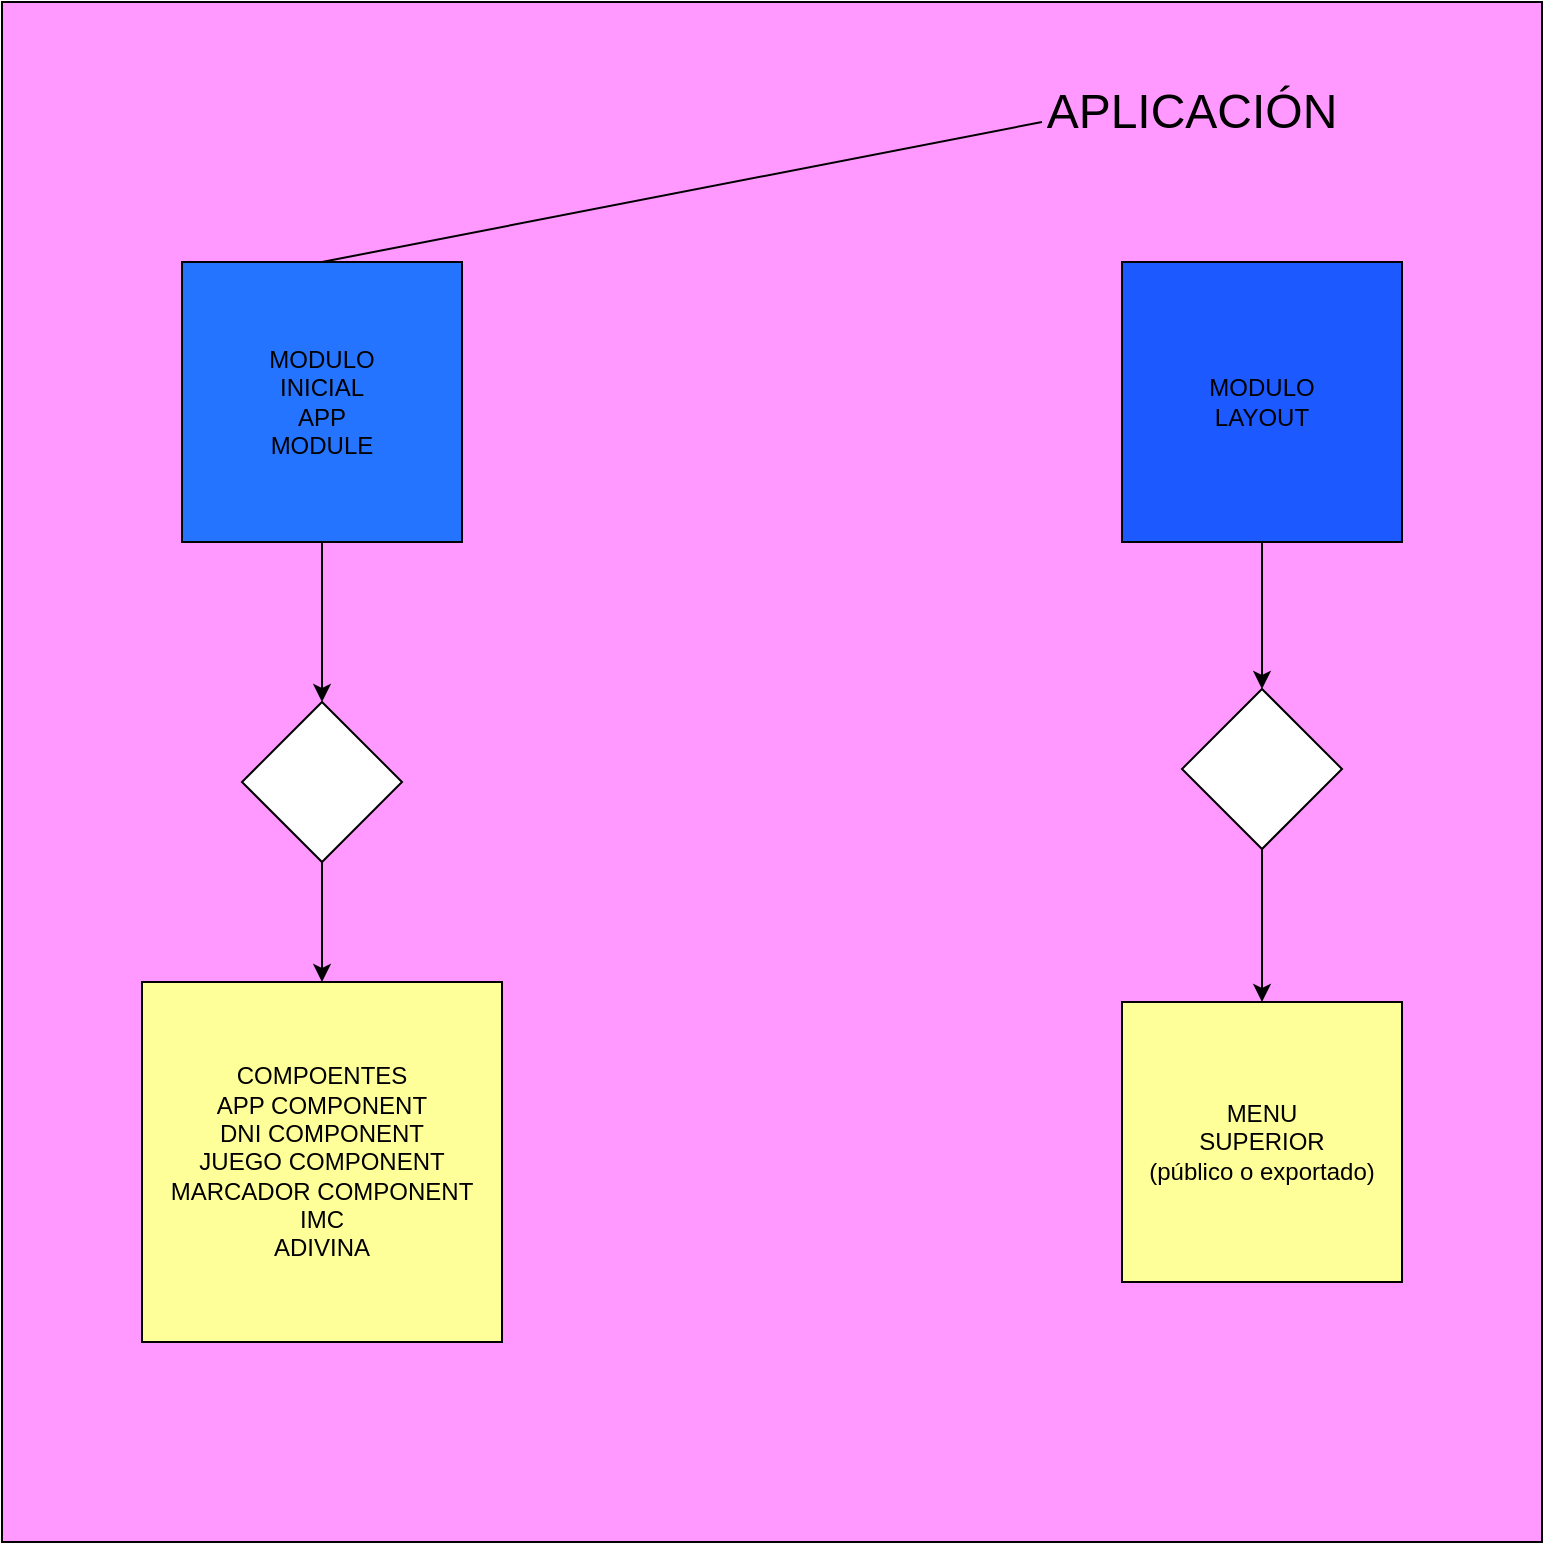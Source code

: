 <mxfile version="14.6.13" type="device"><diagram id="80YK6883OBunihVW2mjR" name="Página-1"><mxGraphModel dx="1326" dy="806" grid="1" gridSize="10" guides="1" tooltips="1" connect="1" arrows="1" fold="1" page="1" pageScale="1" pageWidth="1169" pageHeight="827" math="0" shadow="0"><root><mxCell id="0"/><mxCell id="1" parent="0"/><mxCell id="cjpcRLXBB5tG4-74-P_1-14" value="" style="whiteSpace=wrap;html=1;aspect=fixed;fillColor=#FF99FF;" vertex="1" parent="1"><mxGeometry x="60" y="30" width="770" height="770" as="geometry"/></mxCell><mxCell id="cjpcRLXBB5tG4-74-P_1-6" style="edgeStyle=orthogonalEdgeStyle;rounded=0;orthogonalLoop=1;jettySize=auto;html=1;entryX=0.5;entryY=0;entryDx=0;entryDy=0;" edge="1" parent="1" source="cjpcRLXBB5tG4-74-P_1-1" target="cjpcRLXBB5tG4-74-P_1-3"><mxGeometry relative="1" as="geometry"/></mxCell><mxCell id="cjpcRLXBB5tG4-74-P_1-1" value="MODULO&lt;br&gt;INICIAL&lt;br&gt;APP&lt;br&gt;MODULE" style="whiteSpace=wrap;html=1;aspect=fixed;fillColor=#2474FF;" vertex="1" parent="1"><mxGeometry x="150" y="160" width="140" height="140" as="geometry"/></mxCell><mxCell id="cjpcRLXBB5tG4-74-P_1-9" style="edgeStyle=orthogonalEdgeStyle;rounded=0;orthogonalLoop=1;jettySize=auto;html=1;" edge="1" parent="1" source="cjpcRLXBB5tG4-74-P_1-2" target="cjpcRLXBB5tG4-74-P_1-8"><mxGeometry relative="1" as="geometry"/></mxCell><mxCell id="cjpcRLXBB5tG4-74-P_1-2" value="MODULO&lt;br&gt;LAYOUT" style="whiteSpace=wrap;html=1;aspect=fixed;fillColor=#1C59FF;" vertex="1" parent="1"><mxGeometry x="620" y="160" width="140" height="140" as="geometry"/></mxCell><mxCell id="cjpcRLXBB5tG4-74-P_1-7" style="edgeStyle=orthogonalEdgeStyle;rounded=0;orthogonalLoop=1;jettySize=auto;html=1;entryX=0.5;entryY=0;entryDx=0;entryDy=0;" edge="1" parent="1" source="cjpcRLXBB5tG4-74-P_1-3" target="cjpcRLXBB5tG4-74-P_1-4"><mxGeometry relative="1" as="geometry"/></mxCell><mxCell id="cjpcRLXBB5tG4-74-P_1-3" value="" style="rhombus;whiteSpace=wrap;html=1;" vertex="1" parent="1"><mxGeometry x="180" y="380" width="80" height="80" as="geometry"/></mxCell><mxCell id="cjpcRLXBB5tG4-74-P_1-4" value="COMPOENTES&lt;br&gt;APP COMPONENT&lt;br&gt;DNI COMPONENT&lt;br&gt;JUEGO COMPONENT&lt;br&gt;MARCADOR COMPONENT&lt;br&gt;IMC&lt;br&gt;ADIVINA" style="whiteSpace=wrap;html=1;aspect=fixed;fillColor=#FFFF99;" vertex="1" parent="1"><mxGeometry x="130" y="520" width="180" height="180" as="geometry"/></mxCell><mxCell id="cjpcRLXBB5tG4-74-P_1-5" value="MENU&lt;br&gt;SUPERIOR&lt;br&gt;(público o exportado)" style="whiteSpace=wrap;html=1;aspect=fixed;fillColor=#FFFF99;" vertex="1" parent="1"><mxGeometry x="620" y="530" width="140" height="140" as="geometry"/></mxCell><mxCell id="cjpcRLXBB5tG4-74-P_1-10" style="edgeStyle=orthogonalEdgeStyle;rounded=0;orthogonalLoop=1;jettySize=auto;html=1;entryX=0.5;entryY=0;entryDx=0;entryDy=0;" edge="1" parent="1" source="cjpcRLXBB5tG4-74-P_1-8" target="cjpcRLXBB5tG4-74-P_1-5"><mxGeometry relative="1" as="geometry"/></mxCell><mxCell id="cjpcRLXBB5tG4-74-P_1-8" value="" style="rhombus;whiteSpace=wrap;html=1;" vertex="1" parent="1"><mxGeometry x="650" y="373.5" width="80" height="80" as="geometry"/></mxCell><mxCell id="cjpcRLXBB5tG4-74-P_1-15" value="&lt;font style=&quot;font-size: 24px&quot;&gt;APLICACIÓN&lt;/font&gt;" style="text;html=1;strokeColor=none;fillColor=none;align=center;verticalAlign=middle;whiteSpace=wrap;rounded=0;" vertex="1" parent="1"><mxGeometry x="560" y="70" width="190" height="30" as="geometry"/></mxCell><mxCell id="cjpcRLXBB5tG4-74-P_1-16" value="" style="endArrow=none;html=1;exitX=0.5;exitY=0;exitDx=0;exitDy=0;" edge="1" parent="1" source="cjpcRLXBB5tG4-74-P_1-1"><mxGeometry width="50" height="50" relative="1" as="geometry"><mxPoint x="530" y="140" as="sourcePoint"/><mxPoint x="580" y="90" as="targetPoint"/></mxGeometry></mxCell></root></mxGraphModel></diagram></mxfile>